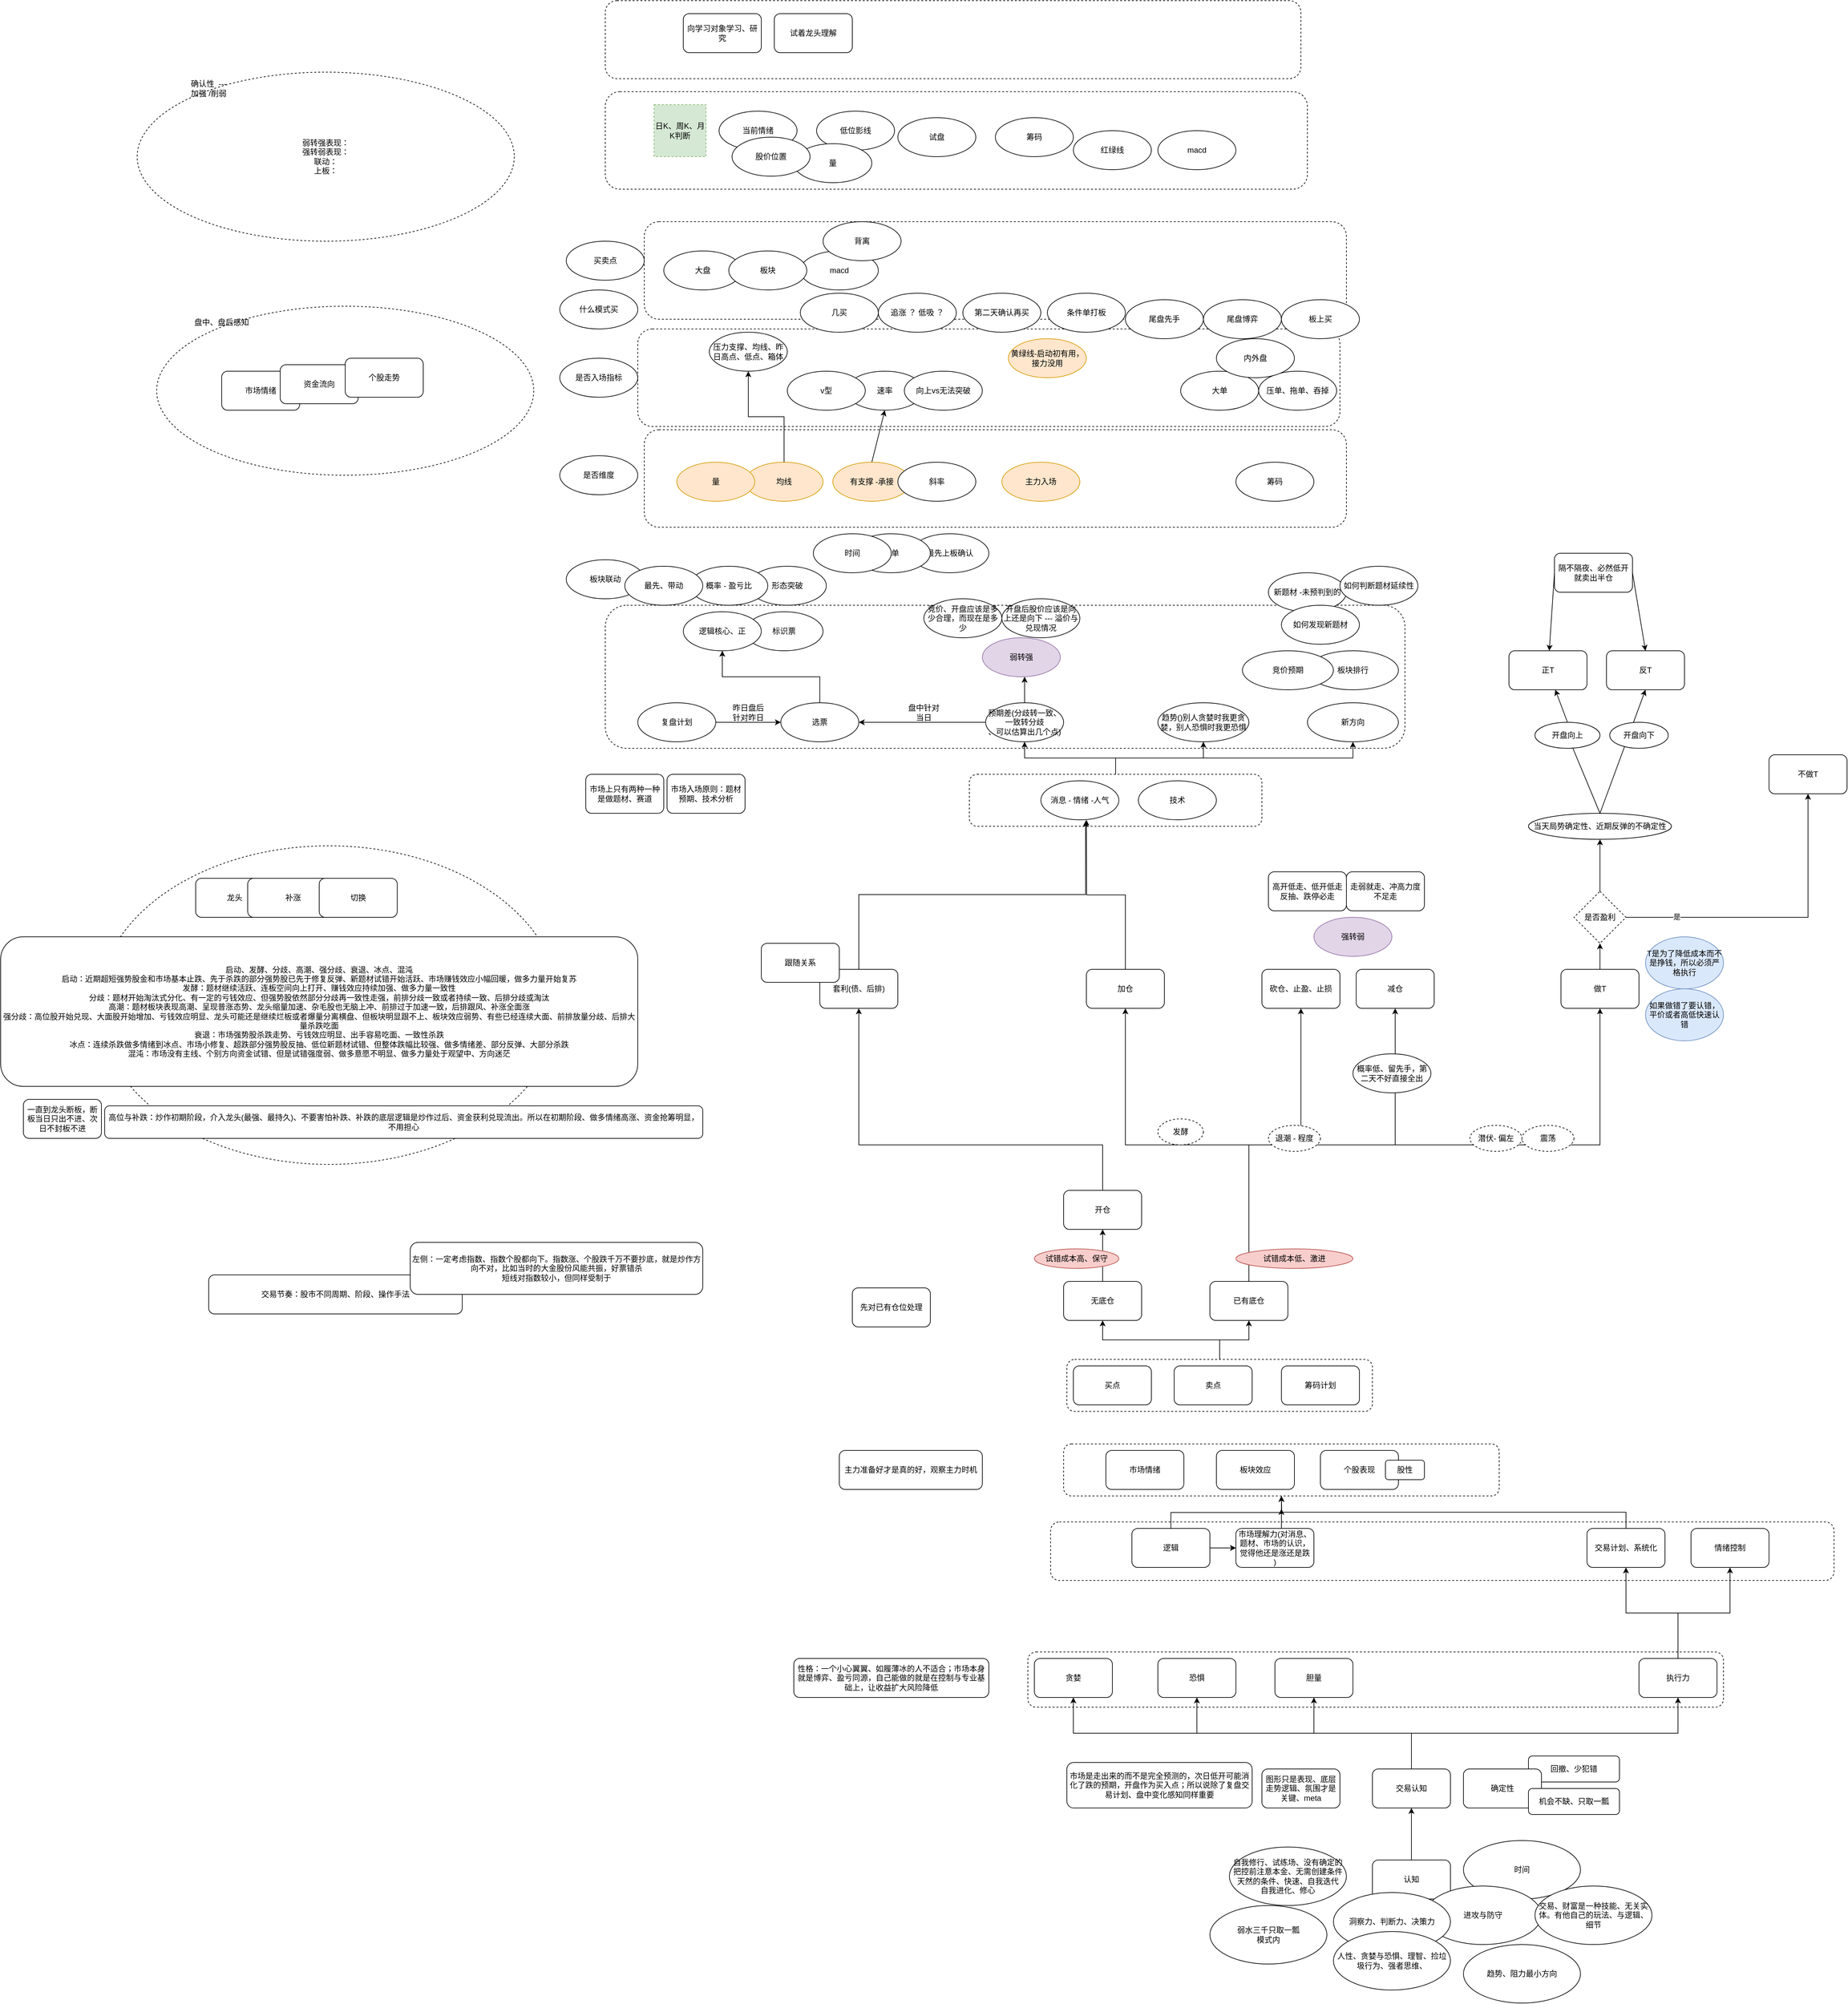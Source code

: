 <mxfile version="20.8.13" type="github">
  <diagram id="E01g1_I6Vo92YfVn2vzd" name="第 1 页">
    <mxGraphModel dx="401793" dy="1003" grid="1" gridSize="10" guides="1" tooltips="1" connect="1" arrows="1" fold="1" page="1" pageScale="1" pageWidth="400000" pageHeight="300000" math="0" shadow="0">
      <root>
        <mxCell id="0" />
        <mxCell id="1" parent="0" />
        <mxCell id="V14wtDFcIEHRwVoQhRkb-269" value="" style="ellipse;whiteSpace=wrap;html=1;dashed=1;" parent="1" vertex="1">
          <mxGeometry x="-950" y="1670" width="580" height="260" as="geometry" />
        </mxCell>
        <mxCell id="V14wtDFcIEHRwVoQhRkb-267" value="" style="rounded=1;whiteSpace=wrap;html=1;dashed=1;" parent="1" vertex="1">
          <mxGeometry x="-260" y="1200" width="1070" height="120" as="geometry" />
        </mxCell>
        <mxCell id="V14wtDFcIEHRwVoQhRkb-262" value="" style="ellipse;whiteSpace=wrap;html=1;dashed=1;" parent="1" vertex="1">
          <mxGeometry x="-1040" y="2500" width="710" height="490" as="geometry" />
        </mxCell>
        <mxCell id="V14wtDFcIEHRwVoQhRkb-242" value="" style="rounded=1;whiteSpace=wrap;html=1;dashed=1;" parent="1" vertex="1">
          <mxGeometry x="-200" y="1540" width="1080" height="150" as="geometry" />
        </mxCell>
        <mxCell id="V14wtDFcIEHRwVoQhRkb-239" value="" style="rounded=1;whiteSpace=wrap;html=1;dashed=1;" parent="1" vertex="1">
          <mxGeometry x="-260" y="1340" width="1080" height="150" as="geometry" />
        </mxCell>
        <mxCell id="V14wtDFcIEHRwVoQhRkb-237" value="" style="rounded=1;whiteSpace=wrap;html=1;dashed=1;" parent="1" vertex="1">
          <mxGeometry x="-210" y="1705" width="1080" height="150" as="geometry" />
        </mxCell>
        <mxCell id="V14wtDFcIEHRwVoQhRkb-236" value="" style="rounded=1;whiteSpace=wrap;html=1;dashed=1;" parent="1" vertex="1">
          <mxGeometry x="-200" y="1860" width="1080" height="150" as="geometry" />
        </mxCell>
        <mxCell id="V14wtDFcIEHRwVoQhRkb-231" value="" style="rounded=1;whiteSpace=wrap;html=1;dashed=1;" parent="1" vertex="1">
          <mxGeometry x="-260" y="2130" width="1230" height="220" as="geometry" />
        </mxCell>
        <mxCell id="V14wtDFcIEHRwVoQhRkb-226" style="edgeStyle=orthogonalEdgeStyle;rounded=0;orthogonalLoop=1;jettySize=auto;html=1;exitX=0.5;exitY=0;exitDx=0;exitDy=0;entryX=0.5;entryY=1;entryDx=0;entryDy=0;" parent="1" source="V14wtDFcIEHRwVoQhRkb-215" target="V14wtDFcIEHRwVoQhRkb-86" edge="1">
          <mxGeometry relative="1" as="geometry" />
        </mxCell>
        <mxCell id="V14wtDFcIEHRwVoQhRkb-227" style="edgeStyle=orthogonalEdgeStyle;rounded=0;orthogonalLoop=1;jettySize=auto;html=1;exitX=0.5;exitY=0;exitDx=0;exitDy=0;" parent="1" source="V14wtDFcIEHRwVoQhRkb-215" target="V14wtDFcIEHRwVoQhRkb-96" edge="1">
          <mxGeometry relative="1" as="geometry" />
        </mxCell>
        <mxCell id="V14wtDFcIEHRwVoQhRkb-229" style="edgeStyle=orthogonalEdgeStyle;rounded=0;orthogonalLoop=1;jettySize=auto;html=1;exitX=0.5;exitY=0;exitDx=0;exitDy=0;" parent="1" source="V14wtDFcIEHRwVoQhRkb-215" target="V14wtDFcIEHRwVoQhRkb-228" edge="1">
          <mxGeometry relative="1" as="geometry" />
        </mxCell>
        <mxCell id="V14wtDFcIEHRwVoQhRkb-215" value="" style="rounded=1;whiteSpace=wrap;html=1;dashed=1;" parent="1" vertex="1">
          <mxGeometry x="300" y="2390" width="450" height="80" as="geometry" />
        </mxCell>
        <mxCell id="V14wtDFcIEHRwVoQhRkb-173" value="" style="rounded=1;whiteSpace=wrap;html=1;dashed=1;" parent="1" vertex="1">
          <mxGeometry x="390" y="3740" width="1070" height="85" as="geometry" />
        </mxCell>
        <mxCell id="V14wtDFcIEHRwVoQhRkb-172" value="" style="rounded=1;whiteSpace=wrap;html=1;dashed=1;" parent="1" vertex="1">
          <mxGeometry x="425" y="3540" width="1205" height="90" as="geometry" />
        </mxCell>
        <mxCell id="V14wtDFcIEHRwVoQhRkb-171" value="" style="rounded=1;whiteSpace=wrap;html=1;dashed=1;" parent="1" vertex="1">
          <mxGeometry x="445" y="3420" width="670" height="80" as="geometry" />
        </mxCell>
        <mxCell id="V14wtDFcIEHRwVoQhRkb-234" style="edgeStyle=orthogonalEdgeStyle;rounded=0;orthogonalLoop=1;jettySize=auto;html=1;exitX=0.5;exitY=0;exitDx=0;exitDy=0;entryX=0.5;entryY=1;entryDx=0;entryDy=0;" parent="1" source="V14wtDFcIEHRwVoQhRkb-170" target="V14wtDFcIEHRwVoQhRkb-47" edge="1">
          <mxGeometry relative="1" as="geometry" />
        </mxCell>
        <mxCell id="V14wtDFcIEHRwVoQhRkb-235" style="edgeStyle=orthogonalEdgeStyle;rounded=0;orthogonalLoop=1;jettySize=auto;html=1;exitX=0.5;exitY=0;exitDx=0;exitDy=0;" parent="1" source="V14wtDFcIEHRwVoQhRkb-170" target="V14wtDFcIEHRwVoQhRkb-46" edge="1">
          <mxGeometry relative="1" as="geometry" />
        </mxCell>
        <mxCell id="V14wtDFcIEHRwVoQhRkb-170" value="" style="rounded=1;whiteSpace=wrap;html=1;dashed=1;" parent="1" vertex="1">
          <mxGeometry x="450" y="3290" width="470" height="80" as="geometry" />
        </mxCell>
        <mxCell id="V14wtDFcIEHRwVoQhRkb-3" value="回撤、少犯错" style="rounded=1;whiteSpace=wrap;html=1;" parent="1" vertex="1">
          <mxGeometry x="1160" y="3900" width="140" height="40" as="geometry" />
        </mxCell>
        <mxCell id="V14wtDFcIEHRwVoQhRkb-22" value="高开低走、低开低走反抽、跌停必走" style="rounded=1;whiteSpace=wrap;html=1;" parent="1" vertex="1">
          <mxGeometry x="760" y="2540" width="120" height="60" as="geometry" />
        </mxCell>
        <mxCell id="V14wtDFcIEHRwVoQhRkb-23" value="走弱就走、冲高力度不足走" style="rounded=1;whiteSpace=wrap;html=1;" parent="1" vertex="1">
          <mxGeometry x="880" y="2540" width="120" height="60" as="geometry" />
        </mxCell>
        <mxCell id="V14wtDFcIEHRwVoQhRkb-24" value="市场情绪" style="rounded=1;whiteSpace=wrap;html=1;" parent="1" vertex="1">
          <mxGeometry x="-850" y="1770" width="120" height="60" as="geometry" />
        </mxCell>
        <mxCell id="V14wtDFcIEHRwVoQhRkb-25" value="资金流向" style="rounded=1;whiteSpace=wrap;html=1;" parent="1" vertex="1">
          <mxGeometry x="-760" y="1760" width="120" height="60" as="geometry" />
        </mxCell>
        <mxCell id="V14wtDFcIEHRwVoQhRkb-26" value="个股走势" style="rounded=1;whiteSpace=wrap;html=1;" parent="1" vertex="1">
          <mxGeometry x="-660" y="1750" width="120" height="60" as="geometry" />
        </mxCell>
        <mxCell id="V14wtDFcIEHRwVoQhRkb-27" value="向学习对象学习、研究" style="rounded=1;whiteSpace=wrap;html=1;" parent="1" vertex="1">
          <mxGeometry x="-140" y="1220" width="120" height="60" as="geometry" />
        </mxCell>
        <mxCell id="V14wtDFcIEHRwVoQhRkb-36" value="试着龙头理解" style="rounded=1;whiteSpace=wrap;html=1;" parent="1" vertex="1">
          <mxGeometry y="1220" width="120" height="60" as="geometry" />
        </mxCell>
        <mxCell id="V14wtDFcIEHRwVoQhRkb-38" value="交易节奏：股市不同周期、阶段、操作手法" style="rounded=1;whiteSpace=wrap;html=1;" parent="1" vertex="1">
          <mxGeometry x="-870" y="3160" width="390" height="60" as="geometry" />
        </mxCell>
        <mxCell id="V14wtDFcIEHRwVoQhRkb-39" value="启动、发酵、分歧、高潮、强分歧、衰退、冰点、混沌&lt;br&gt;启动：近期超短强势股金和市场基本止跌、先于杀跌的部分强势股已先于修复反弹、新题材试错开始活跃、市场赚钱效应小幅回暖，做多力量开始复苏&lt;br&gt;发酵：题材继续活跃、连板空间向上打开、赚钱效应持续加强、做多力量一致性&lt;br&gt;分歧：题材开始淘汰式分化、有一定的亏钱效应、但强势股依然部分分歧再一致性走强，前排分歧一致或者持续一致、后排分歧或淘汰&lt;br&gt;高潮：题材板块表现高潮、呈现普涨态势、龙头缩量加速、杂毛股也无脑上冲、前排过于加速一致，后排跟风、补涨全面涨&lt;br&gt;强分歧：高位股开始兑现、大面股开始增加、亏钱效应明显、龙头可能还是继续烂板或者爆量分离横盘、但板块明显跟不上、板块效应弱势、有些已经连续大面、前排放量分歧、后排大量杀跌吃面&lt;br&gt;衰退：市场强势股杀跌走势、亏钱效应明显、出手容易吃面、一致性杀跌&lt;br&gt;冰点：连续杀跌做多情绪到冰点、市场小修复、超跌部分强势股反抽、低位新题材试错、但整体跌幅比较强、做多情绪差、部分反弹、大部分杀跌&lt;br&gt;混沌：市场没有主线、个别方向资金试错、但是试错强度弱、做多意愿不明显、做多力量处于观望中、方向迷茫&lt;br&gt;" style="rounded=1;whiteSpace=wrap;html=1;" parent="1" vertex="1">
          <mxGeometry x="-1190" y="2640" width="980" height="230" as="geometry" />
        </mxCell>
        <mxCell id="V14wtDFcIEHRwVoQhRkb-40" value="高位与补跌：炒作初期阶段，介入龙头(最强、最持久)、不要害怕补跌、补跌的底层逻辑是炒作过后、资金获利兑现流出。所以在初期阶段、做多情绪高涨、资金抢筹明显，不用担心" style="rounded=1;whiteSpace=wrap;html=1;" parent="1" vertex="1">
          <mxGeometry x="-1030" y="2900" width="920" height="50" as="geometry" />
        </mxCell>
        <mxCell id="V14wtDFcIEHRwVoQhRkb-41" value="一直到龙头断板，断板当日只出不进、次日不封板不进" style="rounded=1;whiteSpace=wrap;html=1;" parent="1" vertex="1">
          <mxGeometry x="-1155" y="2890" width="120" height="60" as="geometry" />
        </mxCell>
        <mxCell id="V14wtDFcIEHRwVoQhRkb-43" value="左侧：一定考虑指数、指数个股都向下。指数涨、个股跌千万不要抄底，就是炒作方向不对，比如当时的大金股份风能共振，好票错杀&lt;br&gt;短线对指数较小，但同样受制于" style="rounded=1;whiteSpace=wrap;html=1;" parent="1" vertex="1">
          <mxGeometry x="-560" y="3110" width="450" height="80" as="geometry" />
        </mxCell>
        <mxCell id="V14wtDFcIEHRwVoQhRkb-157" style="edgeStyle=none;rounded=0;orthogonalLoop=1;jettySize=auto;html=1;exitX=0.5;exitY=0;exitDx=0;exitDy=0;entryX=0.5;entryY=1;entryDx=0;entryDy=0;" parent="1" source="V14wtDFcIEHRwVoQhRkb-45" target="V14wtDFcIEHRwVoQhRkb-154" edge="1">
          <mxGeometry relative="1" as="geometry" />
        </mxCell>
        <mxCell id="V14wtDFcIEHRwVoQhRkb-45" value="认知" style="rounded=1;whiteSpace=wrap;html=1;" parent="1" vertex="1">
          <mxGeometry x="920" y="4060" width="120" height="60" as="geometry" />
        </mxCell>
        <mxCell id="V14wtDFcIEHRwVoQhRkb-194" style="edgeStyle=orthogonalEdgeStyle;rounded=0;orthogonalLoop=1;jettySize=auto;html=1;exitX=0.5;exitY=0;exitDx=0;exitDy=0;entryX=0.5;entryY=1;entryDx=0;entryDy=0;" parent="1" source="V14wtDFcIEHRwVoQhRkb-46" target="V14wtDFcIEHRwVoQhRkb-56" edge="1">
          <mxGeometry relative="1" as="geometry" />
        </mxCell>
        <mxCell id="V14wtDFcIEHRwVoQhRkb-195" style="edgeStyle=orthogonalEdgeStyle;rounded=0;orthogonalLoop=1;jettySize=auto;html=1;exitX=0.5;exitY=0;exitDx=0;exitDy=0;" parent="1" source="V14wtDFcIEHRwVoQhRkb-46" target="V14wtDFcIEHRwVoQhRkb-192" edge="1">
          <mxGeometry relative="1" as="geometry" />
        </mxCell>
        <mxCell id="V14wtDFcIEHRwVoQhRkb-199" style="edgeStyle=orthogonalEdgeStyle;rounded=0;orthogonalLoop=1;jettySize=auto;html=1;exitX=0.5;exitY=0;exitDx=0;exitDy=0;entryX=0.5;entryY=1;entryDx=0;entryDy=0;" parent="1" source="V14wtDFcIEHRwVoQhRkb-46" target="V14wtDFcIEHRwVoQhRkb-198" edge="1">
          <mxGeometry relative="1" as="geometry" />
        </mxCell>
        <mxCell id="V14wtDFcIEHRwVoQhRkb-200" style="edgeStyle=orthogonalEdgeStyle;rounded=0;orthogonalLoop=1;jettySize=auto;html=1;exitX=0.5;exitY=0;exitDx=0;exitDy=0;" parent="1" source="V14wtDFcIEHRwVoQhRkb-46" target="V14wtDFcIEHRwVoQhRkb-52" edge="1">
          <mxGeometry relative="1" as="geometry" />
        </mxCell>
        <mxCell id="V14wtDFcIEHRwVoQhRkb-46" value="已有底仓" style="rounded=1;whiteSpace=wrap;html=1;" parent="1" vertex="1">
          <mxGeometry x="670" y="3170" width="120" height="60" as="geometry" />
        </mxCell>
        <mxCell id="V14wtDFcIEHRwVoQhRkb-60" style="edgeStyle=none;rounded=0;orthogonalLoop=1;jettySize=auto;html=1;exitX=0.5;exitY=0;exitDx=0;exitDy=0;entryX=0.5;entryY=1;entryDx=0;entryDy=0;" parent="1" source="V14wtDFcIEHRwVoQhRkb-47" target="V14wtDFcIEHRwVoQhRkb-51" edge="1">
          <mxGeometry relative="1" as="geometry" />
        </mxCell>
        <mxCell id="V14wtDFcIEHRwVoQhRkb-47" value="无底仓" style="rounded=1;whiteSpace=wrap;html=1;" parent="1" vertex="1">
          <mxGeometry x="445" y="3170" width="120" height="60" as="geometry" />
        </mxCell>
        <mxCell id="V14wtDFcIEHRwVoQhRkb-48" value="市场情绪" style="rounded=1;whiteSpace=wrap;html=1;" parent="1" vertex="1">
          <mxGeometry x="510" y="3430" width="120" height="60" as="geometry" />
        </mxCell>
        <mxCell id="V14wtDFcIEHRwVoQhRkb-49" value="板块效应" style="rounded=1;whiteSpace=wrap;html=1;" parent="1" vertex="1">
          <mxGeometry x="680" y="3430" width="120" height="60" as="geometry" />
        </mxCell>
        <mxCell id="V14wtDFcIEHRwVoQhRkb-50" value="个股表现" style="rounded=1;whiteSpace=wrap;html=1;" parent="1" vertex="1">
          <mxGeometry x="840" y="3430" width="120" height="60" as="geometry" />
        </mxCell>
        <mxCell id="V14wtDFcIEHRwVoQhRkb-179" style="edgeStyle=orthogonalEdgeStyle;rounded=0;orthogonalLoop=1;jettySize=auto;html=1;exitX=0.5;exitY=0;exitDx=0;exitDy=0;entryX=0.5;entryY=1;entryDx=0;entryDy=0;" parent="1" source="V14wtDFcIEHRwVoQhRkb-51" target="V14wtDFcIEHRwVoQhRkb-138" edge="1">
          <mxGeometry relative="1" as="geometry">
            <Array as="points">
              <mxPoint x="505" y="2960" />
              <mxPoint x="130" y="2960" />
            </Array>
          </mxGeometry>
        </mxCell>
        <mxCell id="V14wtDFcIEHRwVoQhRkb-51" value="开仓" style="rounded=1;whiteSpace=wrap;html=1;" parent="1" vertex="1">
          <mxGeometry x="445" y="3030" width="120" height="60" as="geometry" />
        </mxCell>
        <mxCell id="V14wtDFcIEHRwVoQhRkb-90" style="edgeStyle=none;rounded=0;orthogonalLoop=1;jettySize=auto;html=1;exitX=0.5;exitY=0;exitDx=0;exitDy=0;entryX=0.5;entryY=1;entryDx=0;entryDy=0;" parent="1" source="V14wtDFcIEHRwVoQhRkb-52" edge="1">
          <mxGeometry relative="1" as="geometry">
            <mxPoint x="590" y="2740" as="targetPoint" />
          </mxGeometry>
        </mxCell>
        <mxCell id="V14wtDFcIEHRwVoQhRkb-214" style="edgeStyle=orthogonalEdgeStyle;rounded=0;orthogonalLoop=1;jettySize=auto;html=1;exitX=0.5;exitY=0;exitDx=0;exitDy=0;" parent="1" source="V14wtDFcIEHRwVoQhRkb-52" edge="1">
          <mxGeometry relative="1" as="geometry">
            <mxPoint x="480" y="2460" as="targetPoint" />
          </mxGeometry>
        </mxCell>
        <mxCell id="V14wtDFcIEHRwVoQhRkb-52" value="加仓" style="rounded=1;whiteSpace=wrap;html=1;" parent="1" vertex="1">
          <mxGeometry x="480" y="2690" width="120" height="60" as="geometry" />
        </mxCell>
        <mxCell id="V14wtDFcIEHRwVoQhRkb-53" value="买点" style="rounded=1;whiteSpace=wrap;html=1;" parent="1" vertex="1">
          <mxGeometry x="460" y="3300" width="120" height="60" as="geometry" />
        </mxCell>
        <mxCell id="V14wtDFcIEHRwVoQhRkb-54" value="卖点" style="rounded=1;whiteSpace=wrap;html=1;" parent="1" vertex="1">
          <mxGeometry x="615" y="3300" width="120" height="60" as="geometry" />
        </mxCell>
        <mxCell id="V14wtDFcIEHRwVoQhRkb-55" value="筹码计划" style="rounded=1;whiteSpace=wrap;html=1;" parent="1" vertex="1">
          <mxGeometry x="780" y="3300" width="120" height="60" as="geometry" />
        </mxCell>
        <mxCell id="V14wtDFcIEHRwVoQhRkb-56" value="减仓" style="rounded=1;whiteSpace=wrap;html=1;" parent="1" vertex="1">
          <mxGeometry x="895" y="2690" width="120" height="60" as="geometry" />
        </mxCell>
        <mxCell id="V14wtDFcIEHRwVoQhRkb-57" value="不做T" style="rounded=1;whiteSpace=wrap;html=1;" parent="1" vertex="1">
          <mxGeometry x="1530" y="2360" width="120" height="60" as="geometry" />
        </mxCell>
        <mxCell id="V14wtDFcIEHRwVoQhRkb-58" value="正T" style="rounded=1;whiteSpace=wrap;html=1;" parent="1" vertex="1">
          <mxGeometry x="1130" y="2200" width="120" height="60" as="geometry" />
        </mxCell>
        <mxCell id="V14wtDFcIEHRwVoQhRkb-59" value="反T" style="rounded=1;whiteSpace=wrap;html=1;" parent="1" vertex="1">
          <mxGeometry x="1280" y="2200" width="120" height="60" as="geometry" />
        </mxCell>
        <mxCell id="V14wtDFcIEHRwVoQhRkb-69" style="edgeStyle=none;rounded=0;orthogonalLoop=1;jettySize=auto;html=1;exitX=0.5;exitY=0;exitDx=0;exitDy=0;startArrow=none;" parent="1" source="V14wtDFcIEHRwVoQhRkb-71" target="V14wtDFcIEHRwVoQhRkb-58" edge="1">
          <mxGeometry relative="1" as="geometry" />
        </mxCell>
        <mxCell id="V14wtDFcIEHRwVoQhRkb-70" style="edgeStyle=none;rounded=0;orthogonalLoop=1;jettySize=auto;html=1;exitX=0.5;exitY=0;exitDx=0;exitDy=0;entryX=0.5;entryY=1;entryDx=0;entryDy=0;" parent="1" source="V14wtDFcIEHRwVoQhRkb-68" target="V14wtDFcIEHRwVoQhRkb-59" edge="1">
          <mxGeometry relative="1" as="geometry" />
        </mxCell>
        <mxCell id="V14wtDFcIEHRwVoQhRkb-68" value="当天局势确定性、近期反弹的不确定性" style="ellipse;whiteSpace=wrap;html=1;" parent="1" vertex="1">
          <mxGeometry x="1160" y="2450" width="220" height="40" as="geometry" />
        </mxCell>
        <mxCell id="V14wtDFcIEHRwVoQhRkb-75" value="开盘向下" style="ellipse;whiteSpace=wrap;html=1;" parent="1" vertex="1">
          <mxGeometry x="1285" y="2310" width="90" height="40" as="geometry" />
        </mxCell>
        <mxCell id="V14wtDFcIEHRwVoQhRkb-76" value="试错成本低、激进" style="ellipse;whiteSpace=wrap;html=1;fillColor=#f8cecc;strokeColor=#b85450;" parent="1" vertex="1">
          <mxGeometry x="710" y="3120" width="180" height="30" as="geometry" />
        </mxCell>
        <mxCell id="V14wtDFcIEHRwVoQhRkb-77" value="试错成本高、保守" style="ellipse;whiteSpace=wrap;html=1;fillColor=#f8cecc;strokeColor=#b85450;" parent="1" vertex="1">
          <mxGeometry x="400" y="3120" width="130" height="30" as="geometry" />
        </mxCell>
        <mxCell id="V14wtDFcIEHRwVoQhRkb-78" value="T是为了降低成本而不是挣钱，所以必须严格执行" style="ellipse;whiteSpace=wrap;html=1;fillColor=#dae8fc;strokeColor=#6c8ebf;" parent="1" vertex="1">
          <mxGeometry x="1340" y="2640" width="120" height="80" as="geometry" />
        </mxCell>
        <mxCell id="V14wtDFcIEHRwVoQhRkb-79" value="如果做错了要认错，平价或者高低快速认错" style="ellipse;whiteSpace=wrap;html=1;fillColor=#dae8fc;strokeColor=#6c8ebf;" parent="1" vertex="1">
          <mxGeometry x="1340" y="2720" width="120" height="80" as="geometry" />
        </mxCell>
        <mxCell id="V14wtDFcIEHRwVoQhRkb-80" value="概率低、留先手，第二天不好直接全出" style="ellipse;whiteSpace=wrap;html=1;" parent="1" vertex="1">
          <mxGeometry x="890" y="2820" width="120" height="60" as="geometry" />
        </mxCell>
        <mxCell id="V14wtDFcIEHRwVoQhRkb-83" style="edgeStyle=none;rounded=0;orthogonalLoop=1;jettySize=auto;html=1;exitX=1;exitY=0.5;exitDx=0;exitDy=0;entryX=0.5;entryY=0;entryDx=0;entryDy=0;" parent="1" source="V14wtDFcIEHRwVoQhRkb-82" target="V14wtDFcIEHRwVoQhRkb-59" edge="1">
          <mxGeometry relative="1" as="geometry" />
        </mxCell>
        <mxCell id="V14wtDFcIEHRwVoQhRkb-85" style="edgeStyle=none;rounded=0;orthogonalLoop=1;jettySize=auto;html=1;exitX=0;exitY=0.5;exitDx=0;exitDy=0;" parent="1" source="V14wtDFcIEHRwVoQhRkb-82" target="V14wtDFcIEHRwVoQhRkb-58" edge="1">
          <mxGeometry relative="1" as="geometry" />
        </mxCell>
        <mxCell id="V14wtDFcIEHRwVoQhRkb-82" value="隔不隔夜、必然低开就卖出半仓" style="rounded=1;whiteSpace=wrap;html=1;" parent="1" vertex="1">
          <mxGeometry x="1200" y="2050" width="120" height="60" as="geometry" />
        </mxCell>
        <mxCell id="V14wtDFcIEHRwVoQhRkb-218" style="edgeStyle=orthogonalEdgeStyle;rounded=0;orthogonalLoop=1;jettySize=auto;html=1;exitX=0.5;exitY=0;exitDx=0;exitDy=0;" parent="1" source="V14wtDFcIEHRwVoQhRkb-86" edge="1">
          <mxGeometry relative="1" as="geometry">
            <mxPoint x="385" y="2240" as="targetPoint" />
          </mxGeometry>
        </mxCell>
        <mxCell id="V14wtDFcIEHRwVoQhRkb-222" style="edgeStyle=orthogonalEdgeStyle;rounded=0;orthogonalLoop=1;jettySize=auto;html=1;exitX=0;exitY=0.5;exitDx=0;exitDy=0;entryX=1;entryY=0.5;entryDx=0;entryDy=0;" parent="1" source="V14wtDFcIEHRwVoQhRkb-86" target="V14wtDFcIEHRwVoQhRkb-220" edge="1">
          <mxGeometry relative="1" as="geometry" />
        </mxCell>
        <mxCell id="V14wtDFcIEHRwVoQhRkb-86" value="预期差(分歧转一致、一致转分歧&lt;br&gt;、可以估算出几个点)" style="ellipse;whiteSpace=wrap;html=1;" parent="1" vertex="1">
          <mxGeometry x="325" y="2280" width="120" height="60" as="geometry" />
        </mxCell>
        <mxCell id="V14wtDFcIEHRwVoQhRkb-87" value="消息 - 情绪 -人气" style="ellipse;whiteSpace=wrap;html=1;" parent="1" vertex="1">
          <mxGeometry x="410" y="2400" width="120" height="60" as="geometry" />
        </mxCell>
        <mxCell id="V14wtDFcIEHRwVoQhRkb-88" value="技术" style="ellipse;whiteSpace=wrap;html=1;" parent="1" vertex="1">
          <mxGeometry x="560" y="2400" width="120" height="60" as="geometry" />
        </mxCell>
        <mxCell id="V14wtDFcIEHRwVoQhRkb-93" value="弱转强" style="ellipse;whiteSpace=wrap;html=1;fillColor=#e1d5e7;strokeColor=#9673a6;" parent="1" vertex="1">
          <mxGeometry x="320" y="2180" width="120" height="60" as="geometry" />
        </mxCell>
        <mxCell id="V14wtDFcIEHRwVoQhRkb-96" value="趋势()别人贪婪时我更贪婪，别人恐惧时我更恐惧" style="ellipse;whiteSpace=wrap;html=1;" parent="1" vertex="1">
          <mxGeometry x="590" y="2280" width="140" height="60" as="geometry" />
        </mxCell>
        <mxCell id="V14wtDFcIEHRwVoQhRkb-250" style="edgeStyle=orthogonalEdgeStyle;rounded=0;orthogonalLoop=1;jettySize=auto;html=1;exitX=0.5;exitY=0;exitDx=0;exitDy=0;" parent="1" source="V14wtDFcIEHRwVoQhRkb-98" target="V14wtDFcIEHRwVoQhRkb-248" edge="1">
          <mxGeometry relative="1" as="geometry" />
        </mxCell>
        <mxCell id="V14wtDFcIEHRwVoQhRkb-98" value="均线" style="ellipse;whiteSpace=wrap;html=1;fillColor=#ffe6cc;strokeColor=#d79b00;" parent="1" vertex="1">
          <mxGeometry x="-45" y="1910" width="120" height="60" as="geometry" />
        </mxCell>
        <mxCell id="V14wtDFcIEHRwVoQhRkb-99" value="量" style="ellipse;whiteSpace=wrap;html=1;fillColor=#ffe6cc;strokeColor=#d79b00;" parent="1" vertex="1">
          <mxGeometry x="-150" y="1910" width="120" height="60" as="geometry" />
        </mxCell>
        <mxCell id="V14wtDFcIEHRwVoQhRkb-100" value="形态突破" style="ellipse;whiteSpace=wrap;html=1;" parent="1" vertex="1">
          <mxGeometry x="-40" y="2070" width="120" height="60" as="geometry" />
        </mxCell>
        <mxCell id="V14wtDFcIEHRwVoQhRkb-108" style="edgeStyle=none;rounded=0;orthogonalLoop=1;jettySize=auto;html=1;exitX=0.5;exitY=0;exitDx=0;exitDy=0;entryX=0.5;entryY=1;entryDx=0;entryDy=0;" parent="1" source="V14wtDFcIEHRwVoQhRkb-101" target="V14wtDFcIEHRwVoQhRkb-107" edge="1">
          <mxGeometry relative="1" as="geometry" />
        </mxCell>
        <mxCell id="V14wtDFcIEHRwVoQhRkb-101" value="有支撑 -承接" style="ellipse;whiteSpace=wrap;html=1;fillColor=#ffe6cc;strokeColor=#d79b00;" parent="1" vertex="1">
          <mxGeometry x="90" y="1910" width="120" height="60" as="geometry" />
        </mxCell>
        <mxCell id="V14wtDFcIEHRwVoQhRkb-102" value="试盘" style="ellipse;whiteSpace=wrap;html=1;" parent="1" vertex="1">
          <mxGeometry x="190" y="1380" width="120" height="60" as="geometry" />
        </mxCell>
        <mxCell id="V14wtDFcIEHRwVoQhRkb-104" value="低位影线" style="ellipse;whiteSpace=wrap;html=1;" parent="1" vertex="1">
          <mxGeometry x="65" y="1370" width="120" height="60" as="geometry" />
        </mxCell>
        <mxCell id="V14wtDFcIEHRwVoQhRkb-105" value="大单" style="ellipse;whiteSpace=wrap;html=1;" parent="1" vertex="1">
          <mxGeometry x="625" y="1770" width="120" height="60" as="geometry" />
        </mxCell>
        <mxCell id="V14wtDFcIEHRwVoQhRkb-106" value="黄绿线-启动初有用，接力没用" style="ellipse;whiteSpace=wrap;html=1;fillColor=#ffe6cc;strokeColor=#d79b00;" parent="1" vertex="1">
          <mxGeometry x="360" y="1720" width="120" height="60" as="geometry" />
        </mxCell>
        <mxCell id="V14wtDFcIEHRwVoQhRkb-107" value="速率" style="ellipse;whiteSpace=wrap;html=1;" parent="1" vertex="1">
          <mxGeometry x="110" y="1770" width="120" height="60" as="geometry" />
        </mxCell>
        <mxCell id="V14wtDFcIEHRwVoQhRkb-109" value="v型" style="ellipse;whiteSpace=wrap;html=1;" parent="1" vertex="1">
          <mxGeometry x="20" y="1770" width="120" height="60" as="geometry" />
        </mxCell>
        <mxCell id="V14wtDFcIEHRwVoQhRkb-110" value="向上vs无法突破" style="ellipse;whiteSpace=wrap;html=1;" parent="1" vertex="1">
          <mxGeometry x="200" y="1770" width="120" height="60" as="geometry" />
        </mxCell>
        <mxCell id="V14wtDFcIEHRwVoQhRkb-111" value="斜率" style="ellipse;whiteSpace=wrap;html=1;" parent="1" vertex="1">
          <mxGeometry x="190" y="1910" width="120" height="60" as="geometry" />
        </mxCell>
        <mxCell id="V14wtDFcIEHRwVoQhRkb-112" value="板块联动" style="ellipse;whiteSpace=wrap;html=1;" parent="1" vertex="1">
          <mxGeometry x="-320" y="2060" width="120" height="60" as="geometry" />
        </mxCell>
        <mxCell id="V14wtDFcIEHRwVoQhRkb-113" value="最先上板确认" style="ellipse;whiteSpace=wrap;html=1;" parent="1" vertex="1">
          <mxGeometry x="210" y="2020" width="120" height="60" as="geometry" />
        </mxCell>
        <mxCell id="V14wtDFcIEHRwVoQhRkb-114" value="封单" style="ellipse;whiteSpace=wrap;html=1;" parent="1" vertex="1">
          <mxGeometry x="120" y="2020" width="120" height="60" as="geometry" />
        </mxCell>
        <mxCell id="V14wtDFcIEHRwVoQhRkb-115" value="时间" style="ellipse;whiteSpace=wrap;html=1;" parent="1" vertex="1">
          <mxGeometry x="60" y="2020" width="120" height="60" as="geometry" />
        </mxCell>
        <mxCell id="V14wtDFcIEHRwVoQhRkb-117" value="新题材 -未预判到的" style="ellipse;whiteSpace=wrap;html=1;" parent="1" vertex="1">
          <mxGeometry x="760" y="2080" width="120" height="60" as="geometry" />
        </mxCell>
        <mxCell id="V14wtDFcIEHRwVoQhRkb-120" value="追涨 ？ 低吸 ？" style="ellipse;whiteSpace=wrap;html=1;" parent="1" vertex="1">
          <mxGeometry x="160" y="1650" width="120" height="60" as="geometry" />
        </mxCell>
        <mxCell id="V14wtDFcIEHRwVoQhRkb-122" value="第二天确认再买" style="ellipse;whiteSpace=wrap;html=1;" parent="1" vertex="1">
          <mxGeometry x="290" y="1650" width="120" height="60" as="geometry" />
        </mxCell>
        <mxCell id="V14wtDFcIEHRwVoQhRkb-123" value="竞价、开盘应该是多少合理，而现在是多少" style="ellipse;whiteSpace=wrap;html=1;" parent="1" vertex="1">
          <mxGeometry x="230" y="2120" width="120" height="60" as="geometry" />
        </mxCell>
        <mxCell id="V14wtDFcIEHRwVoQhRkb-124" value="开盘后股价应该是向上还是向下 --- 溢价与兑现情况" style="ellipse;whiteSpace=wrap;html=1;" parent="1" vertex="1">
          <mxGeometry x="350" y="2120" width="120" height="60" as="geometry" />
        </mxCell>
        <mxCell id="V14wtDFcIEHRwVoQhRkb-125" value="贪婪" style="rounded=1;whiteSpace=wrap;html=1;" parent="1" vertex="1">
          <mxGeometry x="400" y="3750" width="120" height="60" as="geometry" />
        </mxCell>
        <mxCell id="V14wtDFcIEHRwVoQhRkb-126" value="恐惧" style="rounded=1;whiteSpace=wrap;html=1;" parent="1" vertex="1">
          <mxGeometry x="590" y="3750" width="120" height="60" as="geometry" />
        </mxCell>
        <mxCell id="V14wtDFcIEHRwVoQhRkb-127" value="如何发现新题材" style="ellipse;whiteSpace=wrap;html=1;" parent="1" vertex="1">
          <mxGeometry x="780" y="2130" width="120" height="60" as="geometry" />
        </mxCell>
        <mxCell id="V14wtDFcIEHRwVoQhRkb-128" value="如何判断题材延续性" style="ellipse;whiteSpace=wrap;html=1;" parent="1" vertex="1">
          <mxGeometry x="870" y="2070" width="120" height="60" as="geometry" />
        </mxCell>
        <mxCell id="V14wtDFcIEHRwVoQhRkb-166" style="edgeStyle=orthogonalEdgeStyle;rounded=0;orthogonalLoop=1;jettySize=auto;html=1;exitX=0.5;exitY=0;exitDx=0;exitDy=0;entryX=0.5;entryY=1;entryDx=0;entryDy=0;" parent="1" source="V14wtDFcIEHRwVoQhRkb-129" target="V14wtDFcIEHRwVoQhRkb-130" edge="1">
          <mxGeometry relative="1" as="geometry" />
        </mxCell>
        <mxCell id="V14wtDFcIEHRwVoQhRkb-168" style="edgeStyle=orthogonalEdgeStyle;rounded=0;orthogonalLoop=1;jettySize=auto;html=1;exitX=0.5;exitY=0;exitDx=0;exitDy=0;" parent="1" source="V14wtDFcIEHRwVoQhRkb-129" target="V14wtDFcIEHRwVoQhRkb-131" edge="1">
          <mxGeometry relative="1" as="geometry" />
        </mxCell>
        <mxCell id="V14wtDFcIEHRwVoQhRkb-129" value="执行力" style="rounded=1;whiteSpace=wrap;html=1;" parent="1" vertex="1">
          <mxGeometry x="1330" y="3750" width="120" height="60" as="geometry" />
        </mxCell>
        <mxCell id="V14wtDFcIEHRwVoQhRkb-174" style="edgeStyle=orthogonalEdgeStyle;rounded=0;orthogonalLoop=1;jettySize=auto;html=1;exitX=0.5;exitY=0;exitDx=0;exitDy=0;" parent="1" source="V14wtDFcIEHRwVoQhRkb-130" target="V14wtDFcIEHRwVoQhRkb-171" edge="1">
          <mxGeometry relative="1" as="geometry" />
        </mxCell>
        <mxCell id="V14wtDFcIEHRwVoQhRkb-130" value="交易计划、系统化" style="rounded=1;whiteSpace=wrap;html=1;" parent="1" vertex="1">
          <mxGeometry x="1250" y="3550" width="120" height="60" as="geometry" />
        </mxCell>
        <mxCell id="V14wtDFcIEHRwVoQhRkb-131" value="情绪控制" style="rounded=1;whiteSpace=wrap;html=1;" parent="1" vertex="1">
          <mxGeometry x="1410" y="3550" width="120" height="60" as="geometry" />
        </mxCell>
        <mxCell id="V14wtDFcIEHRwVoQhRkb-134" value="概率 - 盈亏比" style="ellipse;whiteSpace=wrap;html=1;" parent="1" vertex="1">
          <mxGeometry x="-130" y="2070" width="120" height="60" as="geometry" />
        </mxCell>
        <mxCell id="V14wtDFcIEHRwVoQhRkb-135" value="macd" style="ellipse;whiteSpace=wrap;html=1;" parent="1" vertex="1">
          <mxGeometry x="40" y="1585" width="120" height="60" as="geometry" />
        </mxCell>
        <mxCell id="V14wtDFcIEHRwVoQhRkb-136" value="背离" style="ellipse;whiteSpace=wrap;html=1;" parent="1" vertex="1">
          <mxGeometry x="75" y="1540" width="120" height="60" as="geometry" />
        </mxCell>
        <mxCell id="V14wtDFcIEHRwVoQhRkb-137" value="股性" style="rounded=1;whiteSpace=wrap;html=1;" parent="1" vertex="1">
          <mxGeometry x="940" y="3445" width="60" height="30" as="geometry" />
        </mxCell>
        <mxCell id="V14wtDFcIEHRwVoQhRkb-213" style="edgeStyle=orthogonalEdgeStyle;rounded=0;orthogonalLoop=1;jettySize=auto;html=1;exitX=0.5;exitY=0;exitDx=0;exitDy=0;entryX=0.573;entryY=1.033;entryDx=0;entryDy=0;entryPerimeter=0;" parent="1" source="V14wtDFcIEHRwVoQhRkb-138" target="V14wtDFcIEHRwVoQhRkb-87" edge="1">
          <mxGeometry relative="1" as="geometry" />
        </mxCell>
        <mxCell id="V14wtDFcIEHRwVoQhRkb-138" value="套利(债、后排)" style="rounded=1;whiteSpace=wrap;html=1;" parent="1" vertex="1">
          <mxGeometry x="70" y="2690" width="120" height="60" as="geometry" />
        </mxCell>
        <mxCell id="V14wtDFcIEHRwVoQhRkb-141" value="跟随关系" style="rounded=1;whiteSpace=wrap;html=1;" parent="1" vertex="1">
          <mxGeometry x="-20" y="2650" width="120" height="60" as="geometry" />
        </mxCell>
        <mxCell id="V14wtDFcIEHRwVoQhRkb-142" value="筹码" style="ellipse;whiteSpace=wrap;html=1;" parent="1" vertex="1">
          <mxGeometry x="340" y="1380" width="120" height="60" as="geometry" />
        </mxCell>
        <mxCell id="V14wtDFcIEHRwVoQhRkb-144" value="筹码" style="ellipse;whiteSpace=wrap;html=1;" parent="1" vertex="1">
          <mxGeometry x="710" y="1910" width="120" height="60" as="geometry" />
        </mxCell>
        <mxCell id="V14wtDFcIEHRwVoQhRkb-145" value="压单、拖单、吞掉" style="ellipse;whiteSpace=wrap;html=1;" parent="1" vertex="1">
          <mxGeometry x="745" y="1770" width="120" height="60" as="geometry" />
        </mxCell>
        <mxCell id="V14wtDFcIEHRwVoQhRkb-146" value="性格：一个小心翼翼、如履薄冰的人不适合；市场本身就是博弈、盈亏同源，自己能做的就是在控制与专业基础上，让收益扩大风险降低" style="rounded=1;whiteSpace=wrap;html=1;" parent="1" vertex="1">
          <mxGeometry x="30" y="3750" width="300" height="60" as="geometry" />
        </mxCell>
        <mxCell id="V14wtDFcIEHRwVoQhRkb-147" value="胆量" style="rounded=1;whiteSpace=wrap;html=1;" parent="1" vertex="1">
          <mxGeometry x="770" y="3750" width="120" height="60" as="geometry" />
        </mxCell>
        <mxCell id="V14wtDFcIEHRwVoQhRkb-176" style="edgeStyle=orthogonalEdgeStyle;rounded=0;orthogonalLoop=1;jettySize=auto;html=1;exitX=0.5;exitY=0;exitDx=0;exitDy=0;" parent="1" source="V14wtDFcIEHRwVoQhRkb-148" edge="1">
          <mxGeometry relative="1" as="geometry">
            <mxPoint x="780" y="3520" as="targetPoint" />
          </mxGeometry>
        </mxCell>
        <mxCell id="V14wtDFcIEHRwVoQhRkb-148" value="市场理解力(对消息、题材、市场的认识，觉得他还是涨还是跌&lt;br&gt;)" style="rounded=1;whiteSpace=wrap;html=1;" parent="1" vertex="1">
          <mxGeometry x="710" y="3550" width="120" height="60" as="geometry" />
        </mxCell>
        <mxCell id="V14wtDFcIEHRwVoQhRkb-149" value="主力准备好才是真的好，观察主力时机" style="rounded=1;whiteSpace=wrap;html=1;" parent="1" vertex="1">
          <mxGeometry x="100" y="3430" width="220" height="60" as="geometry" />
        </mxCell>
        <mxCell id="V14wtDFcIEHRwVoQhRkb-169" style="edgeStyle=orthogonalEdgeStyle;rounded=0;orthogonalLoop=1;jettySize=auto;html=1;exitX=1;exitY=0.5;exitDx=0;exitDy=0;" parent="1" source="V14wtDFcIEHRwVoQhRkb-150" target="V14wtDFcIEHRwVoQhRkb-148" edge="1">
          <mxGeometry relative="1" as="geometry" />
        </mxCell>
        <mxCell id="V14wtDFcIEHRwVoQhRkb-175" style="edgeStyle=orthogonalEdgeStyle;rounded=0;orthogonalLoop=1;jettySize=auto;html=1;exitX=0.5;exitY=0;exitDx=0;exitDy=0;" parent="1" source="V14wtDFcIEHRwVoQhRkb-150" edge="1">
          <mxGeometry relative="1" as="geometry">
            <mxPoint x="780" y="3500" as="targetPoint" />
          </mxGeometry>
        </mxCell>
        <mxCell id="V14wtDFcIEHRwVoQhRkb-150" value="逻辑" style="rounded=1;whiteSpace=wrap;html=1;" parent="1" vertex="1">
          <mxGeometry x="550" y="3550" width="120" height="60" as="geometry" />
        </mxCell>
        <mxCell id="V14wtDFcIEHRwVoQhRkb-151" value="标识票" style="ellipse;whiteSpace=wrap;html=1;" parent="1" vertex="1">
          <mxGeometry x="-45" y="2140" width="120" height="60" as="geometry" />
        </mxCell>
        <mxCell id="V14wtDFcIEHRwVoQhRkb-152" value="最先、带动" style="ellipse;whiteSpace=wrap;html=1;" parent="1" vertex="1">
          <mxGeometry x="-230" y="2070" width="120" height="60" as="geometry" />
        </mxCell>
        <mxCell id="V14wtDFcIEHRwVoQhRkb-153" value="逻辑核心、正" style="ellipse;whiteSpace=wrap;html=1;" parent="1" vertex="1">
          <mxGeometry x="-140" y="2140" width="120" height="60" as="geometry" />
        </mxCell>
        <mxCell id="V14wtDFcIEHRwVoQhRkb-162" style="edgeStyle=orthogonalEdgeStyle;rounded=0;orthogonalLoop=1;jettySize=auto;html=1;exitX=0.5;exitY=0;exitDx=0;exitDy=0;entryX=0.5;entryY=1;entryDx=0;entryDy=0;" parent="1" source="V14wtDFcIEHRwVoQhRkb-154" target="V14wtDFcIEHRwVoQhRkb-125" edge="1">
          <mxGeometry relative="1" as="geometry" />
        </mxCell>
        <mxCell id="V14wtDFcIEHRwVoQhRkb-163" style="edgeStyle=orthogonalEdgeStyle;rounded=0;orthogonalLoop=1;jettySize=auto;html=1;exitX=0.5;exitY=0;exitDx=0;exitDy=0;entryX=0.5;entryY=1;entryDx=0;entryDy=0;" parent="1" source="V14wtDFcIEHRwVoQhRkb-154" target="V14wtDFcIEHRwVoQhRkb-126" edge="1">
          <mxGeometry relative="1" as="geometry" />
        </mxCell>
        <mxCell id="V14wtDFcIEHRwVoQhRkb-164" style="edgeStyle=orthogonalEdgeStyle;rounded=0;orthogonalLoop=1;jettySize=auto;html=1;exitX=0.5;exitY=0;exitDx=0;exitDy=0;entryX=0.5;entryY=1;entryDx=0;entryDy=0;" parent="1" source="V14wtDFcIEHRwVoQhRkb-154" target="V14wtDFcIEHRwVoQhRkb-147" edge="1">
          <mxGeometry relative="1" as="geometry" />
        </mxCell>
        <mxCell id="V14wtDFcIEHRwVoQhRkb-165" style="edgeStyle=orthogonalEdgeStyle;rounded=0;orthogonalLoop=1;jettySize=auto;html=1;exitX=0.5;exitY=0;exitDx=0;exitDy=0;entryX=0.5;entryY=1;entryDx=0;entryDy=0;" parent="1" source="V14wtDFcIEHRwVoQhRkb-154" target="V14wtDFcIEHRwVoQhRkb-129" edge="1">
          <mxGeometry relative="1" as="geometry" />
        </mxCell>
        <mxCell id="V14wtDFcIEHRwVoQhRkb-154" value="交易认知" style="rounded=1;whiteSpace=wrap;html=1;" parent="1" vertex="1">
          <mxGeometry x="920" y="3920" width="120" height="60" as="geometry" />
        </mxCell>
        <mxCell id="V14wtDFcIEHRwVoQhRkb-177" value="先对已有仓位处理" style="rounded=1;whiteSpace=wrap;html=1;" parent="1" vertex="1">
          <mxGeometry x="120" y="3180" width="120" height="60" as="geometry" />
        </mxCell>
        <mxCell id="V14wtDFcIEHRwVoQhRkb-206" style="edgeStyle=orthogonalEdgeStyle;rounded=0;orthogonalLoop=1;jettySize=auto;html=1;exitX=1;exitY=0.5;exitDx=0;exitDy=0;entryX=0.5;entryY=1;entryDx=0;entryDy=0;" parent="1" source="V14wtDFcIEHRwVoQhRkb-183" target="V14wtDFcIEHRwVoQhRkb-57" edge="1">
          <mxGeometry relative="1" as="geometry" />
        </mxCell>
        <mxCell id="V14wtDFcIEHRwVoQhRkb-209" value="是" style="edgeLabel;html=1;align=center;verticalAlign=middle;resizable=0;points=[];" parent="V14wtDFcIEHRwVoQhRkb-206" vertex="1" connectable="0">
          <mxGeometry x="-0.67" relative="1" as="geometry">
            <mxPoint y="-1" as="offset" />
          </mxGeometry>
        </mxCell>
        <mxCell id="V14wtDFcIEHRwVoQhRkb-207" style="edgeStyle=orthogonalEdgeStyle;rounded=0;orthogonalLoop=1;jettySize=auto;html=1;exitX=0.5;exitY=0;exitDx=0;exitDy=0;" parent="1" source="V14wtDFcIEHRwVoQhRkb-183" target="V14wtDFcIEHRwVoQhRkb-68" edge="1">
          <mxGeometry relative="1" as="geometry" />
        </mxCell>
        <mxCell id="V14wtDFcIEHRwVoQhRkb-183" value="是否盈利" style="rhombus;whiteSpace=wrap;html=1;dashed=1;" parent="1" vertex="1">
          <mxGeometry x="1230" y="2570" width="80" height="80" as="geometry" />
        </mxCell>
        <mxCell id="V14wtDFcIEHRwVoQhRkb-187" value="发酵" style="ellipse;whiteSpace=wrap;html=1;dashed=1;" parent="1" vertex="1">
          <mxGeometry x="590" y="2920" width="70" height="40" as="geometry" />
        </mxCell>
        <mxCell id="V14wtDFcIEHRwVoQhRkb-190" value="退潮 - 程度" style="ellipse;whiteSpace=wrap;html=1;dashed=1;" parent="1" vertex="1">
          <mxGeometry x="760" y="2930" width="80" height="40" as="geometry" />
        </mxCell>
        <mxCell id="V14wtDFcIEHRwVoQhRkb-192" value="砍仓、止盈、止损" style="rounded=1;whiteSpace=wrap;html=1;" parent="1" vertex="1">
          <mxGeometry x="750" y="2690" width="120" height="60" as="geometry" />
        </mxCell>
        <mxCell id="V14wtDFcIEHRwVoQhRkb-208" style="edgeStyle=orthogonalEdgeStyle;rounded=0;orthogonalLoop=1;jettySize=auto;html=1;exitX=0.5;exitY=0;exitDx=0;exitDy=0;" parent="1" source="V14wtDFcIEHRwVoQhRkb-198" target="V14wtDFcIEHRwVoQhRkb-183" edge="1">
          <mxGeometry relative="1" as="geometry" />
        </mxCell>
        <mxCell id="V14wtDFcIEHRwVoQhRkb-198" value="做T" style="rounded=1;whiteSpace=wrap;html=1;" parent="1" vertex="1">
          <mxGeometry x="1210" y="2690" width="120" height="60" as="geometry" />
        </mxCell>
        <mxCell id="V14wtDFcIEHRwVoQhRkb-204" value="潜伏- 偏左" style="ellipse;whiteSpace=wrap;html=1;dashed=1;" parent="1" vertex="1">
          <mxGeometry x="1070" y="2930" width="80" height="40" as="geometry" />
        </mxCell>
        <mxCell id="V14wtDFcIEHRwVoQhRkb-205" value="" style="edgeStyle=none;rounded=0;orthogonalLoop=1;jettySize=auto;html=1;exitX=0.5;exitY=0;exitDx=0;exitDy=0;endArrow=none;" parent="1" source="V14wtDFcIEHRwVoQhRkb-68" target="V14wtDFcIEHRwVoQhRkb-71" edge="1">
          <mxGeometry relative="1" as="geometry">
            <mxPoint x="1270" y="2430" as="sourcePoint" />
            <mxPoint x="1202.0" y="2260" as="targetPoint" />
          </mxGeometry>
        </mxCell>
        <mxCell id="V14wtDFcIEHRwVoQhRkb-71" value="开盘向上" style="ellipse;whiteSpace=wrap;html=1;" parent="1" vertex="1">
          <mxGeometry x="1170" y="2310" width="100" height="40" as="geometry" />
        </mxCell>
        <mxCell id="V14wtDFcIEHRwVoQhRkb-212" value="震荡" style="ellipse;whiteSpace=wrap;html=1;dashed=1;" parent="1" vertex="1">
          <mxGeometry x="1150" y="2930" width="80" height="40" as="geometry" />
        </mxCell>
        <mxCell id="V14wtDFcIEHRwVoQhRkb-216" value="市场上只有两种一种是做题材、赛道" style="rounded=1;whiteSpace=wrap;html=1;" parent="1" vertex="1">
          <mxGeometry x="-290" y="2390" width="120" height="60" as="geometry" />
        </mxCell>
        <mxCell id="V14wtDFcIEHRwVoQhRkb-217" value="市场入场原则：题材预期、技术分析" style="rounded=1;whiteSpace=wrap;html=1;" parent="1" vertex="1">
          <mxGeometry x="-165" y="2390" width="120" height="60" as="geometry" />
        </mxCell>
        <mxCell id="V14wtDFcIEHRwVoQhRkb-221" style="edgeStyle=orthogonalEdgeStyle;rounded=0;orthogonalLoop=1;jettySize=auto;html=1;exitX=0.5;exitY=0;exitDx=0;exitDy=0;entryX=0.5;entryY=1;entryDx=0;entryDy=0;" parent="1" source="V14wtDFcIEHRwVoQhRkb-220" target="V14wtDFcIEHRwVoQhRkb-153" edge="1">
          <mxGeometry relative="1" as="geometry" />
        </mxCell>
        <mxCell id="V14wtDFcIEHRwVoQhRkb-220" value="选票" style="ellipse;whiteSpace=wrap;html=1;" parent="1" vertex="1">
          <mxGeometry x="10" y="2280" width="120" height="60" as="geometry" />
        </mxCell>
        <mxCell id="V14wtDFcIEHRwVoQhRkb-223" value="盘中针对当日" style="text;html=1;strokeColor=none;fillColor=none;align=center;verticalAlign=middle;whiteSpace=wrap;rounded=0;dashed=1;" parent="1" vertex="1">
          <mxGeometry x="200" y="2280" width="60" height="30" as="geometry" />
        </mxCell>
        <mxCell id="V14wtDFcIEHRwVoQhRkb-225" style="edgeStyle=orthogonalEdgeStyle;rounded=0;orthogonalLoop=1;jettySize=auto;html=1;exitX=1;exitY=0.5;exitDx=0;exitDy=0;entryX=0;entryY=0.5;entryDx=0;entryDy=0;" parent="1" source="V14wtDFcIEHRwVoQhRkb-224" target="V14wtDFcIEHRwVoQhRkb-220" edge="1">
          <mxGeometry relative="1" as="geometry" />
        </mxCell>
        <mxCell id="V14wtDFcIEHRwVoQhRkb-224" value="复盘计划" style="ellipse;whiteSpace=wrap;html=1;" parent="1" vertex="1">
          <mxGeometry x="-210" y="2280" width="120" height="60" as="geometry" />
        </mxCell>
        <mxCell id="V14wtDFcIEHRwVoQhRkb-228" value="新方向" style="ellipse;whiteSpace=wrap;html=1;" parent="1" vertex="1">
          <mxGeometry x="820" y="2280" width="140" height="60" as="geometry" />
        </mxCell>
        <mxCell id="V14wtDFcIEHRwVoQhRkb-230" value="昨日盘后针对昨日" style="text;html=1;strokeColor=none;fillColor=none;align=center;verticalAlign=middle;whiteSpace=wrap;rounded=0;dashed=1;" parent="1" vertex="1">
          <mxGeometry x="-70" y="2280" width="60" height="30" as="geometry" />
        </mxCell>
        <mxCell id="V14wtDFcIEHRwVoQhRkb-232" value="板块排行" style="ellipse;whiteSpace=wrap;html=1;" parent="1" vertex="1">
          <mxGeometry x="820" y="2200" width="140" height="60" as="geometry" />
        </mxCell>
        <mxCell id="V14wtDFcIEHRwVoQhRkb-233" value="竞价预期" style="ellipse;whiteSpace=wrap;html=1;" parent="1" vertex="1">
          <mxGeometry x="720" y="2200" width="140" height="60" as="geometry" />
        </mxCell>
        <mxCell id="V14wtDFcIEHRwVoQhRkb-238" value="内外盘" style="ellipse;whiteSpace=wrap;html=1;" parent="1" vertex="1">
          <mxGeometry x="680" y="1720" width="120" height="60" as="geometry" />
        </mxCell>
        <mxCell id="V14wtDFcIEHRwVoQhRkb-240" value="日K、周K、月K判断" style="whiteSpace=wrap;html=1;aspect=fixed;dashed=1;fillColor=#d5e8d4;strokeColor=#82b366;" parent="1" vertex="1">
          <mxGeometry x="-185" y="1360" width="80" height="80" as="geometry" />
        </mxCell>
        <mxCell id="V14wtDFcIEHRwVoQhRkb-243" value="大盘" style="ellipse;whiteSpace=wrap;html=1;" parent="1" vertex="1">
          <mxGeometry x="-170" y="1585" width="120" height="60" as="geometry" />
        </mxCell>
        <mxCell id="V14wtDFcIEHRwVoQhRkb-244" value="板块" style="ellipse;whiteSpace=wrap;html=1;" parent="1" vertex="1">
          <mxGeometry x="-70" y="1585" width="120" height="60" as="geometry" />
        </mxCell>
        <mxCell id="V14wtDFcIEHRwVoQhRkb-245" value="是否入场指标" style="ellipse;whiteSpace=wrap;html=1;" parent="1" vertex="1">
          <mxGeometry x="-330" y="1750" width="120" height="60" as="geometry" />
        </mxCell>
        <mxCell id="V14wtDFcIEHRwVoQhRkb-246" value="买卖点" style="ellipse;whiteSpace=wrap;html=1;" parent="1" vertex="1">
          <mxGeometry x="-320" y="1570" width="120" height="60" as="geometry" />
        </mxCell>
        <mxCell id="V14wtDFcIEHRwVoQhRkb-247" value="是否维度" style="ellipse;whiteSpace=wrap;html=1;" parent="1" vertex="1">
          <mxGeometry x="-330" y="1900" width="120" height="60" as="geometry" />
        </mxCell>
        <mxCell id="V14wtDFcIEHRwVoQhRkb-248" value="压力支撑、均线、昨日高点、低点、箱体" style="ellipse;whiteSpace=wrap;html=1;" parent="1" vertex="1">
          <mxGeometry x="-100" y="1710" width="120" height="60" as="geometry" />
        </mxCell>
        <mxCell id="V14wtDFcIEHRwVoQhRkb-251" value="主力入场" style="ellipse;whiteSpace=wrap;html=1;fillColor=#ffe6cc;strokeColor=#d79b00;" parent="1" vertex="1">
          <mxGeometry x="350" y="1910" width="120" height="60" as="geometry" />
        </mxCell>
        <mxCell id="V14wtDFcIEHRwVoQhRkb-252" value="几买" style="ellipse;whiteSpace=wrap;html=1;" parent="1" vertex="1">
          <mxGeometry x="40" y="1650" width="120" height="60" as="geometry" />
        </mxCell>
        <mxCell id="V14wtDFcIEHRwVoQhRkb-253" value="什么模式买" style="ellipse;whiteSpace=wrap;html=1;" parent="1" vertex="1">
          <mxGeometry x="-330" y="1645" width="120" height="60" as="geometry" />
        </mxCell>
        <mxCell id="V14wtDFcIEHRwVoQhRkb-254" value="红绿线" style="ellipse;whiteSpace=wrap;html=1;" parent="1" vertex="1">
          <mxGeometry x="460" y="1400" width="120" height="60" as="geometry" />
        </mxCell>
        <mxCell id="V14wtDFcIEHRwVoQhRkb-255" value="量" style="ellipse;whiteSpace=wrap;html=1;" parent="1" vertex="1">
          <mxGeometry x="30" y="1420" width="120" height="60" as="geometry" />
        </mxCell>
        <mxCell id="V14wtDFcIEHRwVoQhRkb-256" value="当前情绪" style="ellipse;whiteSpace=wrap;html=1;" parent="1" vertex="1">
          <mxGeometry x="-85" y="1370" width="120" height="60" as="geometry" />
        </mxCell>
        <mxCell id="V14wtDFcIEHRwVoQhRkb-257" value="股价位置" style="ellipse;whiteSpace=wrap;html=1;" parent="1" vertex="1">
          <mxGeometry x="-65" y="1410" width="120" height="60" as="geometry" />
        </mxCell>
        <mxCell id="V14wtDFcIEHRwVoQhRkb-258" value="macd" style="ellipse;whiteSpace=wrap;html=1;" parent="1" vertex="1">
          <mxGeometry x="590" y="1400" width="120" height="60" as="geometry" />
        </mxCell>
        <mxCell id="V14wtDFcIEHRwVoQhRkb-259" value="条件单打板" style="ellipse;whiteSpace=wrap;html=1;" parent="1" vertex="1">
          <mxGeometry x="420" y="1650" width="120" height="60" as="geometry" />
        </mxCell>
        <mxCell id="V14wtDFcIEHRwVoQhRkb-260" value="尾盘先手" style="ellipse;whiteSpace=wrap;html=1;" parent="1" vertex="1">
          <mxGeometry x="540" y="1660" width="120" height="60" as="geometry" />
        </mxCell>
        <mxCell id="V14wtDFcIEHRwVoQhRkb-263" value="图形只是表现、底层走势逻辑、氛围才是关键、meta" style="rounded=1;whiteSpace=wrap;html=1;" parent="1" vertex="1">
          <mxGeometry x="750" y="3920" width="120" height="60" as="geometry" />
        </mxCell>
        <mxCell id="V14wtDFcIEHRwVoQhRkb-264" value="龙头" style="rounded=1;whiteSpace=wrap;html=1;" parent="1" vertex="1">
          <mxGeometry x="-890" y="2550" width="120" height="60" as="geometry" />
        </mxCell>
        <mxCell id="V14wtDFcIEHRwVoQhRkb-265" value="补涨" style="rounded=1;whiteSpace=wrap;html=1;" parent="1" vertex="1">
          <mxGeometry x="-810" y="2550" width="140" height="60" as="geometry" />
        </mxCell>
        <mxCell id="V14wtDFcIEHRwVoQhRkb-266" value="切换" style="rounded=1;whiteSpace=wrap;html=1;" parent="1" vertex="1">
          <mxGeometry x="-700" y="2550" width="120" height="60" as="geometry" />
        </mxCell>
        <mxCell id="V14wtDFcIEHRwVoQhRkb-270" value="盘中、盘后感知" style="text;html=1;strokeColor=none;fillColor=none;align=center;verticalAlign=middle;whiteSpace=wrap;rounded=0;dashed=1;" parent="1" vertex="1">
          <mxGeometry x="-900" y="1680" width="100" height="30" as="geometry" />
        </mxCell>
        <mxCell id="V14wtDFcIEHRwVoQhRkb-271" value="确定性" style="rounded=1;whiteSpace=wrap;html=1;" parent="1" vertex="1">
          <mxGeometry x="1060" y="3920" width="120" height="60" as="geometry" />
        </mxCell>
        <mxCell id="V14wtDFcIEHRwVoQhRkb-272" value="强转弱" style="ellipse;whiteSpace=wrap;html=1;fillColor=#e1d5e7;strokeColor=#9673a6;" parent="1" vertex="1">
          <mxGeometry x="830" y="2610" width="120" height="60" as="geometry" />
        </mxCell>
        <mxCell id="V14wtDFcIEHRwVoQhRkb-273" value="机会不缺、只取一瓢" style="rounded=1;whiteSpace=wrap;html=1;" parent="1" vertex="1">
          <mxGeometry x="1160" y="3950" width="140" height="40" as="geometry" />
        </mxCell>
        <mxCell id="V14wtDFcIEHRwVoQhRkb-274" value="弱转强表现：&lt;br&gt;强转弱表现：&lt;br&gt;联动：&lt;br&gt;上板：&lt;br&gt;" style="ellipse;whiteSpace=wrap;html=1;dashed=1;" parent="1" vertex="1">
          <mxGeometry x="-980" y="1310" width="580" height="260" as="geometry" />
        </mxCell>
        <mxCell id="V14wtDFcIEHRwVoQhRkb-275" value="确认性&amp;nbsp; --- 加强 /削弱" style="text;html=1;strokeColor=none;fillColor=none;align=center;verticalAlign=middle;whiteSpace=wrap;rounded=0;dashed=1;" parent="1" vertex="1">
          <mxGeometry x="-900" y="1320" width="60" height="30" as="geometry" />
        </mxCell>
        <mxCell id="V14wtDFcIEHRwVoQhRkb-276" value="市场是走出来的而不是完全预测的，次日低开可能消化了跌的预期，开盘作为买入点；所以说除了复盘交易计划、盘中变化感知同样重要" style="rounded=1;whiteSpace=wrap;html=1;" parent="1" vertex="1">
          <mxGeometry x="450" y="3910" width="285" height="70" as="geometry" />
        </mxCell>
        <mxCell id="1UTwfoLHcroBLSVSha9c-1" value="尾盘博弈" style="ellipse;whiteSpace=wrap;html=1;" vertex="1" parent="1">
          <mxGeometry x="660" y="1660" width="120" height="60" as="geometry" />
        </mxCell>
        <mxCell id="1UTwfoLHcroBLSVSha9c-2" value="自我修行、试练场、没有确定的把控前注意本金、无需创建条件天然的条件、快速、自我迭代&lt;br&gt;自我进化、修心" style="ellipse;whiteSpace=wrap;html=1;" vertex="1" parent="1">
          <mxGeometry x="700" y="4040" width="180" height="90" as="geometry" />
        </mxCell>
        <mxCell id="1UTwfoLHcroBLSVSha9c-3" value="时间" style="ellipse;whiteSpace=wrap;html=1;" vertex="1" parent="1">
          <mxGeometry x="1060" y="4030" width="180" height="90" as="geometry" />
        </mxCell>
        <mxCell id="1UTwfoLHcroBLSVSha9c-4" value="进攻与防守" style="ellipse;whiteSpace=wrap;html=1;" vertex="1" parent="1">
          <mxGeometry x="1000" y="4100" width="180" height="90" as="geometry" />
        </mxCell>
        <mxCell id="1UTwfoLHcroBLSVSha9c-5" value="洞察力、判断力、决策力" style="ellipse;whiteSpace=wrap;html=1;" vertex="1" parent="1">
          <mxGeometry x="860" y="4110" width="180" height="90" as="geometry" />
        </mxCell>
        <mxCell id="1UTwfoLHcroBLSVSha9c-6" value="弱水三千只取一瓢&lt;br&gt;模式内" style="ellipse;whiteSpace=wrap;html=1;" vertex="1" parent="1">
          <mxGeometry x="670" y="4130" width="180" height="90" as="geometry" />
        </mxCell>
        <mxCell id="1UTwfoLHcroBLSVSha9c-7" value="人性、贪婪与恐惧、理智、捡垃圾行为、强者思维、" style="ellipse;whiteSpace=wrap;html=1;" vertex="1" parent="1">
          <mxGeometry x="860" y="4170" width="180" height="90" as="geometry" />
        </mxCell>
        <mxCell id="1UTwfoLHcroBLSVSha9c-8" value="趋势、阻力最小方向" style="ellipse;whiteSpace=wrap;html=1;" vertex="1" parent="1">
          <mxGeometry x="1060" y="4190" width="180" height="90" as="geometry" />
        </mxCell>
        <mxCell id="1UTwfoLHcroBLSVSha9c-9" value="交易、财富是一种技能、无关实体。有他自己的玩法、与逻辑、细节" style="ellipse;whiteSpace=wrap;html=1;" vertex="1" parent="1">
          <mxGeometry x="1170" y="4100" width="180" height="90" as="geometry" />
        </mxCell>
        <mxCell id="1UTwfoLHcroBLSVSha9c-10" value="板上买" style="ellipse;whiteSpace=wrap;html=1;" vertex="1" parent="1">
          <mxGeometry x="780" y="1660" width="120" height="60" as="geometry" />
        </mxCell>
      </root>
    </mxGraphModel>
  </diagram>
</mxfile>
